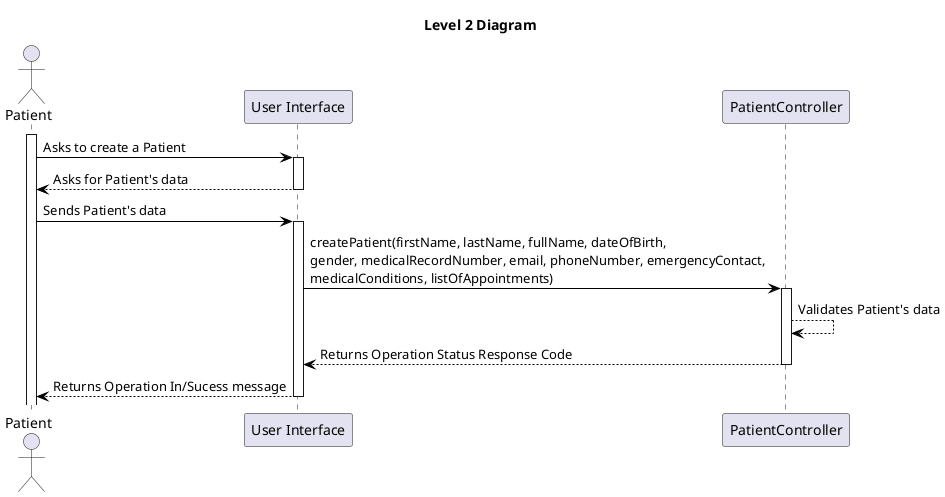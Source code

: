 @startuml level_2

title Level 2 Diagram

hide empty members
'skinparam Linetype ortho

skinparam class {
    BackgroundColor<<valueObject>> #D6EAF8
    BackgroundColor<<root>> #FDEBD0
    BackgroundColor<<service>> #D1F2EB
    BackgroundColor #FEF9E7
    ArrowColor Black
}

skinparam package {
    BackgroundColor #EBF5FB
}

actor Patient as P
participant "User Interface" as UI
participant "PatientController" as C


activate P
P -> UI: Asks to create a Patient
activate UI
UI --> P: Asks for Patient's data
deactivate UI
P -> UI: Sends Patient's data
activate UI
UI -> C: createPatient(firstName, lastName, fullName, dateOfBirth, \ngender, medicalRecordNumber, email, phoneNumber, emergencyContact, \nmedicalConditions, listOfAppointments)
activate C
C --> C: Validates Patient's data
C --> UI: Returns Operation Status Response Code
deactivate C
UI --> P: Returns Operation In/Sucess message
deactivate UI


@enduml